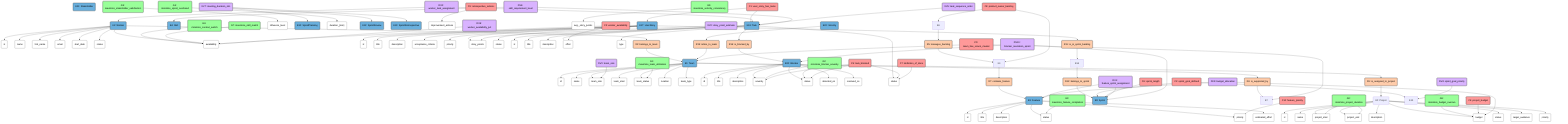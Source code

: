 graph TD
    %% Style Definitions
    classDef entityStyle fill:#6AB0DE,stroke:#333,stroke-width:2px,color:#000;
    classDef attrStyle fill:#fff,stroke:#333,stroke-width:1px,color:#000;
    classDef relStyle fill:#fca,stroke:#333,stroke-width:2px,color:#000;
    classDef goalStyle fill:#9f9,stroke:#333,stroke-width:2px,color:#000;
    classDef condStyle fill:#f99,stroke:#333,stroke-width:2px,color:#000;
    classDef varStyle fill:#d9b3ff,stroke:#333,stroke-width:2px,color:#000;

    %% ******************** ENTITIES & ATTRIBUTES ********************
    E0("E0: Project")
    E0_attr1("id"):::attrStyle
    E0_attr2("name"):::attrStyle
    E0_attr3("project_start"):::attrStyle
    E0_attr4("project_end"):::attrStyle
    E0_attr5("description"):::attrStyle
    E0_attr6("budget"):::attrStyle
    E0_attr7("status"):::attrStyle
    E0_attr8("target_audience"):::attrStyle
    E0_attr9("priority"):::attrStyle
    E0 --> E0_attr1
    E0 --> E0_attr2
    E0 --> E0_attr3
    E0 --> E0_attr4
    E0 --> E0_attr5
    E0 --> E0_attr6
    E0 --> E0_attr7
    E0 --> E0_attr8
    E0 --> E0_attr9

    E1("E1: Team"):::entityStyle
    E1_attr1("id"):::attrStyle
    E1_attr2("name"):::attrStyle
    E1_attr3("team_size"):::attrStyle
    E1_attr4("team_start"):::attrStyle
    E1_attr5("team_status"):::attrStyle
    E1_attr6("location"):::attrStyle
    E1_attr7("team_type"):::attrStyle
    E1 --> E1_attr1
    E1 --> E1_attr2
    E1 --> E1_attr3
    E1 --> E1_attr4
    E1 --> E1_attr5
    E1 --> E1_attr6
    E1 --> E1_attr7

    E2("E2: Worker"):::entityStyle
    E2_attr1("id"):::attrStyle
    E2_attr2("name"):::attrStyle
    E2_attr3("first_name"):::attrStyle
    E2_attr4("email"):::attrStyle
    E2_attr5("start_date"):::attrStyle
    E2_attr6("status"):::attrStyle
    E2_attr7("availability"):::attrStyle
    E2 --> E2_attr1
    E2 --> E2_attr2
    E2 --> E2_attr3
    E2 --> E2_attr4
    E2 --> E2_attr5
    E2 --> E2_attr6
    E2 --> E2_attr7

    E3("E3: Feature"):::entityStyle
    E3_attr1("id"):::attrStyle
    E3_attr2("title"):::attrStyle
    E3_attr3("description"):::attrStyle
    E3_attr4("status"):::attrStyle
    E3_attr5("priority"):::attrStyle
    E3_attr6("estimated_effort"):::attrStyle
    E3 --> E3_attr1
    E3 --> E3_attr2
    E3 --> E3_attr3
    E3 --> E3_attr4
    E3 --> E3_attr5
    E3 --> E3_attr6

    E4("E4: Skill"):::entityStyle
    E20("E20: Blocker"):::entityStyle
    E20_attr1("id"):::attrStyle
    E20_attr2("title"):::attrStyle
    E20_attr3("description"):::attrStyle
    E20_attr4("severity"):::attrStyle
    E20_attr5("status"):::attrStyle
    E20_attr6("detected_on"):::attrStyle
    E20_attr7("resolved_on"):::attrStyle
    E20 --> E20_attr1
    E20 --> E20_attr2
    E20 --> E20_attr3
    E20 --> E20_attr4
    E20 --> E20_attr5
    E20 --> E20_attr6
    E20 --> E20_attr7

    E17("E17: UserStory"):::entityStyle
    E17_attr1("id"):::attrStyle
    E17_attr2("title"):::attrStyle
    E17_attr3("description"):::attrStyle
    E17_attr4("acceptance_criteria"):::attrStyle
    E17_attr5("priority"):::attrStyle
    E17_attr6("story_points"):::attrStyle
    E17_attr7("status"):::attrStyle
    E17 --> E17_attr1
    E17 --> E17_attr2
    E17 --> E17_attr3
    E17 --> E17_attr4
    E17 --> E17_attr5
    E17 --> E17_attr6
    E17 --> E17_attr7

    E18("E18: Task"):::entityStyle
    E18_attr1("id"):::attrStyle
    E18_attr2("title"):::attrStyle
    E18_attr3("description"):::attrStyle
    E18_attr4("status"):::attrStyle
    E18_attr5("effort"):::attrStyle
    E18_attr6("type"):::attrStyle
    E18 --> E18_attr1
    E18 --> E18_attr2
    E18 --> E18_attr3
    E18 --> E18_attr4
    E18 --> E18_attr5
    E18 --> E18_attr6

    E21("E21: Stakeholder"):::entityStyle
    E21_attr7("influence_level"):::attrStyle

    E9("E9: Sprint"):::entityStyle
    E10("E10: SprintPlanning"):::entityStyle
    E10_attr4("duration_(min)"):::attrStyle
    E12("E12: SprintReview"):::entityStyle
    E13("E13: SprintRetrospective"):::entityStyle
    E13_attr4("improvement_actions"):::attrStyle

    E22("E22: Velocity"):::entityStyle
    E22_attr3("avg._story_points"):::attrStyle

    %% ******************** RELATIONS ********************
    R1("R1: is_assigned_to_project"):::relStyle
    E1 --> R1
    R1 --> E0

    R2("R2: belongs_to_team"):::relStyle
    E2 --> R2
    R2 --> E1

    R5("R5: manages_backlog"):::relStyle
    E6 --> R5
    R5 --> E8

    R6("R6: is_supported_by"):::relStyle
    E1 --> R6
    R6 --> E7

    R7("R7: contains_feature"):::relStyle
    E8 --> R7
    R7 --> E3

    R11("R11: is_in_sprint_backlog"):::relStyle
    E17 --> R11
    R11 --> E14

    R12("R12: belongs_to_sprint"):::relStyle
    E14 --> R12
    R12 --> E9

    R16("R16: is_blocked_by"):::relStyle
    E18 --> R16
    R16 --> E20

    R19("R19: refers_to_team"):::relStyle
    E22 --> R19
    R19 --> E1

    %% ******************** GOALS ********************
    G0("G0: minimize_project_duration"):::goalStyle
    G0 --> E0_attr4
    G0 --> E0_attr3

    G1("G1: maximize_team_utilization"):::goalStyle
    G1 --> E1_attr5

    G2("G2: minimize_blocker_severity"):::goalStyle
    G2 --> E20_attr4
    G2 --> E20_attr5

    G3("G3: maximize_feature_completion"):::goalStyle
    G3 --> E3_attr4

    G4("G4: minimize_sprint_overhead"):::goalStyle
    G4 --> E10_attr4

    G5("G5: maximize_velocity_consistency"):::goalStyle
    G5 --> E22_attr3

    G6("G6: minimize_context_switch"):::goalStyle
    G6 --> E2_attr7

    G7("G7: maximize_skill_match"):::goalStyle
    G7 --> E2_attr7

    G8("G8: minimize_budget_overrun"):::goalStyle
    G8 --> E0_attr6

    G9("G9: maximize_stakeholder_satisfaction"):::goalStyle
    G9 --> E21_attr7

    %% ******************** CONDITIONS ********************
    C0("C0: team_has_scrum_master"):::condStyle
    C0 --> E1
    C0 --> E7

    C1("C1: user_story_has_tasks"):::condStyle
    C1 --> E17
    C1 --> E18

    C2("C2: sprint_goal_defined"):::condStyle
    C2 --> E9
    C2 --> E15

    C3("C3: worker_availability"):::condStyle
    C3 --> E2_attr7
    C3 --> E18_attr5

    C4("C4: project_budget"):::condStyle
    C4 --> E0_attr6

    C5("C5: task_blocked"):::condStyle
    C5 --> E18_attr4
    C5 --> E20_attr4
    C5 --> E20_attr5

    C6("C6: sprint_length"):::condStyle
    C6 --> E9

    C7("C7: definition_of_done"):::condStyle
    C7 --> E18_attr4

    C8("C8: product_owner_backlog"):::condStyle
    C8 --> E8
    C8 --> E6

    C9("C9: retrospective_actions"):::condStyle
    C9 --> E13_attr4

    C10("C10: feature_priority"):::condStyle
    C10 --> E3_attr5

    %% ******************** DECISION VARIABLES ********************
    DV0("DV0: worker_task_assignment"):::varStyle
    DV0 --> E2
    DV0 --> E18

    DV1("DV1: feature_sprint_assignment"):::varStyle
    DV1 --> E3
    DV1 --> E9

    DV2("DV2: story_point_estimate"):::varStyle
    DV2 --> E17_attr6

    DV3("DV3: team_size"):::varStyle
    DV3 --> E1_attr3

    DV4("DV4: sprint_goal_priority"):::varStyle
    DV4 --> E15

    DV5("DV5: task_sequence_order"):::varStyle
    DV5 --> E18

    DV6("DV6: skill_requirement_level"):::varStyle
    DV6 --> E4
    DV6 --> E18

    DV7("DV7: meeting_duration_min"):::varStyle
    DV7 --> E10
    DV7 --> E12
    DV7 --> E13

    DV8("DV8: worker_availability_pct"):::varStyle
    DV8 --> E2_attr7

    DV9("DV9: budget_allocation"):::varStyle
    DV9 --> E3
    DV9 --> E0_attr6

    DV10("DV10: blocker_resolution_sprint"):::varStyle
    DV10 --> E20
    DV10 --> E9